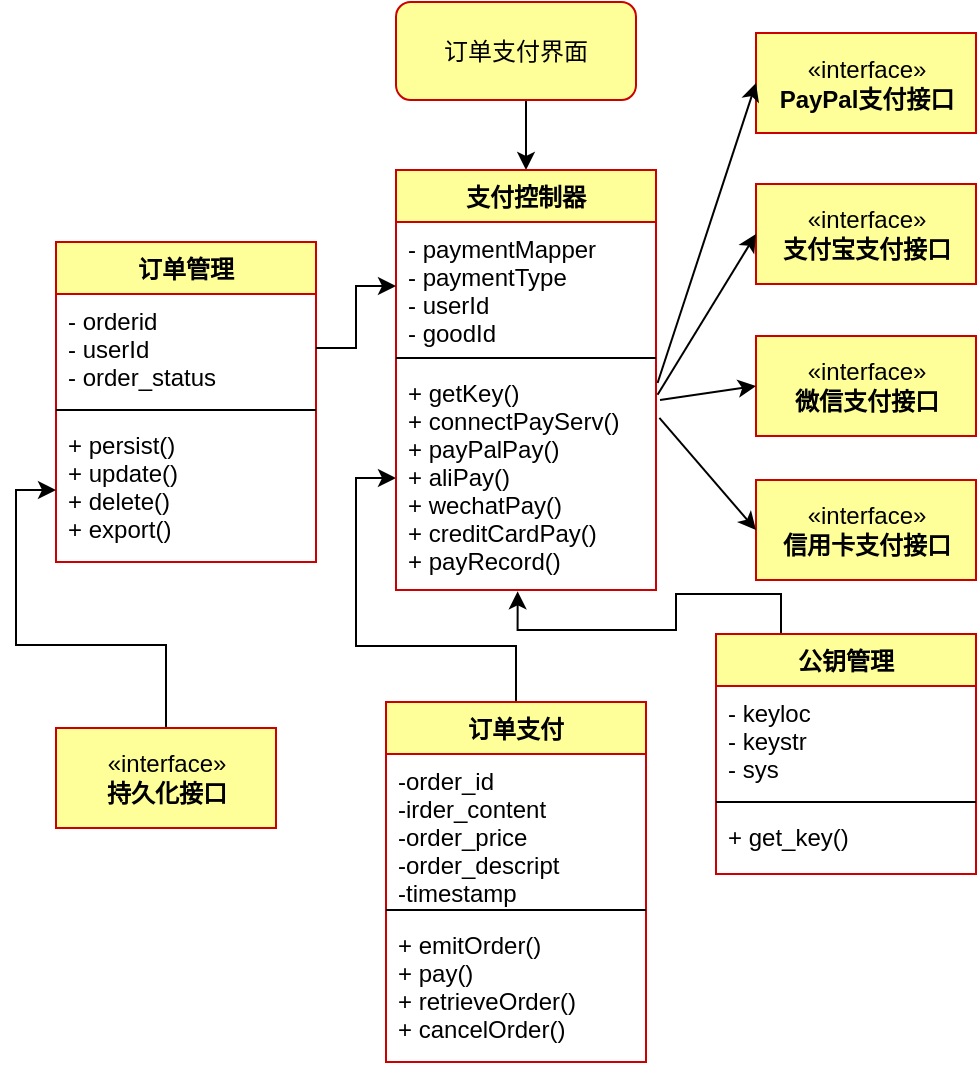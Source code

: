 <mxfile version="11.0.5" type="github"><diagram name="Page-1" id="c4acf3e9-155e-7222-9cf6-157b1a14988f"><mxGraphModel dx="2035" dy="1737" grid="1" gridSize="10" guides="1" tooltips="1" connect="1" arrows="1" fold="1" page="1" pageScale="1" pageWidth="850" pageHeight="1100" background="#ffffff" math="0" shadow="0"><root><mxCell id="0"/><mxCell id="1" parent="0"/><mxCell id="I-PTcZEypuZ6dtIS7MOa-42" style="edgeStyle=orthogonalEdgeStyle;rounded=0;orthogonalLoop=1;jettySize=auto;html=1;exitX=0.5;exitY=1;exitDx=0;exitDy=0;entryX=0.5;entryY=0;entryDx=0;entryDy=0;" edge="1" parent="1" source="fhbrjt48nrRsmiYLzGj1-1" target="I-PTcZEypuZ6dtIS7MOa-10"><mxGeometry relative="1" as="geometry"/></mxCell><mxCell id="fhbrjt48nrRsmiYLzGj1-1" value="订单支付界面" style="rounded=1;whiteSpace=wrap;html=1;fillColor=#FFFF99;strokeColor=#CC0000;strokeWidth=1;" parent="1" vertex="1"><mxGeometry x="50" y="-40" width="120" height="49" as="geometry"/></mxCell><mxCell id="I-PTcZEypuZ6dtIS7MOa-36" value="" style="edgeStyle=orthogonalEdgeStyle;rounded=0;orthogonalLoop=1;jettySize=auto;html=1;" edge="1" parent="1" source="I-PTcZEypuZ6dtIS7MOa-1" target="I-PTcZEypuZ6dtIS7MOa-13"><mxGeometry relative="1" as="geometry"/></mxCell><mxCell id="I-PTcZEypuZ6dtIS7MOa-1" value="订单支付" style="swimlane;fontStyle=1;align=center;verticalAlign=top;childLayout=stackLayout;horizontal=1;startSize=26;horizontalStack=0;resizeParent=1;resizeParentMax=0;resizeLast=0;collapsible=1;marginBottom=0;strokeColor=#CC0000;strokeWidth=1;fillColor=#FFFF99;" vertex="1" parent="1"><mxGeometry x="45" y="310" width="130" height="180" as="geometry"/></mxCell><mxCell id="I-PTcZEypuZ6dtIS7MOa-2" value="-order_id&#10;-irder_content&#10;-order_price&#10;-order_descript&#10;-timestamp" style="text;strokeColor=none;fillColor=none;align=left;verticalAlign=top;spacingLeft=4;spacingRight=4;overflow=hidden;rotatable=0;points=[[0,0.5],[1,0.5]];portConstraint=eastwest;" vertex="1" parent="I-PTcZEypuZ6dtIS7MOa-1"><mxGeometry y="26" width="130" height="74" as="geometry"/></mxCell><mxCell id="I-PTcZEypuZ6dtIS7MOa-3" value="" style="line;strokeWidth=1;fillColor=none;align=left;verticalAlign=middle;spacingTop=-1;spacingLeft=3;spacingRight=3;rotatable=0;labelPosition=right;points=[];portConstraint=eastwest;" vertex="1" parent="I-PTcZEypuZ6dtIS7MOa-1"><mxGeometry y="100" width="130" height="8" as="geometry"/></mxCell><mxCell id="I-PTcZEypuZ6dtIS7MOa-4" value="+ emitOrder()&#10;+ pay()&#10;+ retrieveOrder()&#10;+ cancelOrder()&#10;&#10;" style="text;strokeColor=none;fillColor=none;align=left;verticalAlign=top;spacingLeft=4;spacingRight=4;overflow=hidden;rotatable=0;points=[[0,0.5],[1,0.5]];portConstraint=eastwest;" vertex="1" parent="I-PTcZEypuZ6dtIS7MOa-1"><mxGeometry y="108" width="130" height="72" as="geometry"/></mxCell><mxCell id="I-PTcZEypuZ6dtIS7MOa-5" value="«interface»&lt;br&gt;&lt;b&gt;支付宝支付接口&lt;/b&gt;" style="html=1;strokeColor=#CC0000;strokeWidth=1;fillColor=#FFFF99;" vertex="1" parent="1"><mxGeometry x="230" y="51" width="110" height="50" as="geometry"/></mxCell><mxCell id="I-PTcZEypuZ6dtIS7MOa-37" style="edgeStyle=orthogonalEdgeStyle;rounded=0;orthogonalLoop=1;jettySize=auto;html=1;exitX=0.25;exitY=0;exitDx=0;exitDy=0;entryX=0.468;entryY=1.006;entryDx=0;entryDy=0;entryPerimeter=0;" edge="1" parent="1" source="I-PTcZEypuZ6dtIS7MOa-6" target="I-PTcZEypuZ6dtIS7MOa-13"><mxGeometry relative="1" as="geometry"/></mxCell><mxCell id="I-PTcZEypuZ6dtIS7MOa-6" value="公钥管理" style="swimlane;fontStyle=1;align=center;verticalAlign=top;childLayout=stackLayout;horizontal=1;startSize=26;horizontalStack=0;resizeParent=1;resizeParentMax=0;resizeLast=0;collapsible=1;marginBottom=0;strokeColor=#CC0000;strokeWidth=1;fillColor=#FFFF99;" vertex="1" parent="1"><mxGeometry x="210" y="276" width="130" height="120" as="geometry"/></mxCell><mxCell id="I-PTcZEypuZ6dtIS7MOa-7" value="- keyloc&#10;- keystr&#10;- sys&#10;" style="text;strokeColor=none;fillColor=none;align=left;verticalAlign=top;spacingLeft=4;spacingRight=4;overflow=hidden;rotatable=0;points=[[0,0.5],[1,0.5]];portConstraint=eastwest;" vertex="1" parent="I-PTcZEypuZ6dtIS7MOa-6"><mxGeometry y="26" width="130" height="54" as="geometry"/></mxCell><mxCell id="I-PTcZEypuZ6dtIS7MOa-8" value="" style="line;strokeWidth=1;fillColor=none;align=left;verticalAlign=middle;spacingTop=-1;spacingLeft=3;spacingRight=3;rotatable=0;labelPosition=right;points=[];portConstraint=eastwest;" vertex="1" parent="I-PTcZEypuZ6dtIS7MOa-6"><mxGeometry y="80" width="130" height="8" as="geometry"/></mxCell><mxCell id="I-PTcZEypuZ6dtIS7MOa-9" value="+ get_key()" style="text;strokeColor=none;fillColor=none;align=left;verticalAlign=top;spacingLeft=4;spacingRight=4;overflow=hidden;rotatable=0;points=[[0,0.5],[1,0.5]];portConstraint=eastwest;" vertex="1" parent="I-PTcZEypuZ6dtIS7MOa-6"><mxGeometry y="88" width="130" height="32" as="geometry"/></mxCell><mxCell id="I-PTcZEypuZ6dtIS7MOa-10" value="支付控制器" style="swimlane;fontStyle=1;align=center;verticalAlign=top;childLayout=stackLayout;horizontal=1;startSize=26;horizontalStack=0;resizeParent=1;resizeParentMax=0;resizeLast=0;collapsible=1;marginBottom=0;strokeColor=#CC0000;strokeWidth=1;fillColor=#FFFF99;" vertex="1" parent="1"><mxGeometry x="50" y="44" width="130" height="210" as="geometry"/></mxCell><mxCell id="I-PTcZEypuZ6dtIS7MOa-11" value="- paymentMapper&#10;- paymentType&#10;- userId&#10;- goodId" style="text;strokeColor=none;fillColor=none;align=left;verticalAlign=top;spacingLeft=4;spacingRight=4;overflow=hidden;rotatable=0;points=[[0,0.5],[1,0.5]];portConstraint=eastwest;" vertex="1" parent="I-PTcZEypuZ6dtIS7MOa-10"><mxGeometry y="26" width="130" height="64" as="geometry"/></mxCell><mxCell id="I-PTcZEypuZ6dtIS7MOa-12" value="" style="line;strokeWidth=1;fillColor=none;align=left;verticalAlign=middle;spacingTop=-1;spacingLeft=3;spacingRight=3;rotatable=0;labelPosition=right;points=[];portConstraint=eastwest;" vertex="1" parent="I-PTcZEypuZ6dtIS7MOa-10"><mxGeometry y="90" width="130" height="8" as="geometry"/></mxCell><mxCell id="I-PTcZEypuZ6dtIS7MOa-13" value="+ getKey()&#10;+ connectPayServ()&#10;+ payPalPay()&#10;+ aliPay()&#10;+ wechatPay()&#10;+ creditCardPay()&#10;+ payRecord()&#10;&#10;" style="text;strokeColor=none;fillColor=none;align=left;verticalAlign=top;spacingLeft=4;spacingRight=4;overflow=hidden;rotatable=0;points=[[0,0.5],[1,0.5]];portConstraint=eastwest;" vertex="1" parent="I-PTcZEypuZ6dtIS7MOa-10"><mxGeometry y="98" width="130" height="112" as="geometry"/></mxCell><mxCell id="I-PTcZEypuZ6dtIS7MOa-23" value="«interface»&lt;br&gt;&lt;b&gt;微信支付接口&lt;/b&gt;" style="html=1;strokeColor=#CC0000;strokeWidth=1;fillColor=#FFFF99;" vertex="1" parent="1"><mxGeometry x="230" y="127" width="110" height="50" as="geometry"/></mxCell><mxCell id="I-PTcZEypuZ6dtIS7MOa-24" value="«interface»&lt;br&gt;&lt;b&gt;信用卡支付接口&lt;/b&gt;" style="html=1;strokeColor=#CC0000;strokeWidth=1;fillColor=#FFFF99;" vertex="1" parent="1"><mxGeometry x="230" y="199" width="110" height="50" as="geometry"/></mxCell><mxCell id="I-PTcZEypuZ6dtIS7MOa-25" value="«interface»&lt;br&gt;&lt;b&gt;PayPal支付接口&lt;/b&gt;" style="html=1;strokeColor=#CC0000;strokeWidth=1;fillColor=#FFFF99;" vertex="1" parent="1"><mxGeometry x="230" y="-24.5" width="110" height="50" as="geometry"/></mxCell><mxCell id="I-PTcZEypuZ6dtIS7MOa-26" value="订单管理" style="swimlane;fontStyle=1;align=center;verticalAlign=top;childLayout=stackLayout;horizontal=1;startSize=26;horizontalStack=0;resizeParent=1;resizeParentMax=0;resizeLast=0;collapsible=1;marginBottom=0;strokeColor=#CC0000;strokeWidth=1;fillColor=#FFFF99;" vertex="1" parent="1"><mxGeometry x="-120" y="80" width="130" height="160" as="geometry"/></mxCell><mxCell id="I-PTcZEypuZ6dtIS7MOa-27" value="- orderid&#10;- userId&#10;- order_status&#10;" style="text;strokeColor=none;fillColor=none;align=left;verticalAlign=top;spacingLeft=4;spacingRight=4;overflow=hidden;rotatable=0;points=[[0,0.5],[1,0.5]];portConstraint=eastwest;" vertex="1" parent="I-PTcZEypuZ6dtIS7MOa-26"><mxGeometry y="26" width="130" height="54" as="geometry"/></mxCell><mxCell id="I-PTcZEypuZ6dtIS7MOa-28" value="" style="line;strokeWidth=1;fillColor=none;align=left;verticalAlign=middle;spacingTop=-1;spacingLeft=3;spacingRight=3;rotatable=0;labelPosition=right;points=[];portConstraint=eastwest;" vertex="1" parent="I-PTcZEypuZ6dtIS7MOa-26"><mxGeometry y="80" width="130" height="8" as="geometry"/></mxCell><mxCell id="I-PTcZEypuZ6dtIS7MOa-29" value="+ persist()&#10;+ update()&#10;+ delete()&#10;+ export()&#10;&#10;" style="text;strokeColor=none;fillColor=none;align=left;verticalAlign=top;spacingLeft=4;spacingRight=4;overflow=hidden;rotatable=0;points=[[0,0.5],[1,0.5]];portConstraint=eastwest;" vertex="1" parent="I-PTcZEypuZ6dtIS7MOa-26"><mxGeometry y="88" width="130" height="72" as="geometry"/></mxCell><mxCell id="I-PTcZEypuZ6dtIS7MOa-38" value="" style="edgeStyle=orthogonalEdgeStyle;rounded=0;orthogonalLoop=1;jettySize=auto;html=1;" edge="1" parent="1" source="I-PTcZEypuZ6dtIS7MOa-30" target="I-PTcZEypuZ6dtIS7MOa-29"><mxGeometry relative="1" as="geometry"/></mxCell><mxCell id="I-PTcZEypuZ6dtIS7MOa-30" value="«interface»&lt;br&gt;&lt;b&gt;持久化接口&lt;/b&gt;" style="html=1;strokeColor=#CC0000;strokeWidth=1;fillColor=#FFFF99;" vertex="1" parent="1"><mxGeometry x="-120" y="323" width="110" height="50" as="geometry"/></mxCell><mxCell id="I-PTcZEypuZ6dtIS7MOa-31" value="" style="endArrow=classic;html=1;entryX=0;entryY=0.5;entryDx=0;entryDy=0;exitX=1.006;exitY=0.076;exitDx=0;exitDy=0;exitPerimeter=0;" edge="1" parent="1" source="I-PTcZEypuZ6dtIS7MOa-13" target="I-PTcZEypuZ6dtIS7MOa-25"><mxGeometry width="50" height="50" relative="1" as="geometry"><mxPoint x="680" y="110" as="sourcePoint"/><mxPoint x="730" y="60" as="targetPoint"/></mxGeometry></mxCell><mxCell id="I-PTcZEypuZ6dtIS7MOa-32" value="" style="endArrow=classic;html=1;entryX=0;entryY=0.5;entryDx=0;entryDy=0;exitX=1.006;exitY=0.128;exitDx=0;exitDy=0;exitPerimeter=0;" edge="1" parent="1" source="I-PTcZEypuZ6dtIS7MOa-13" target="I-PTcZEypuZ6dtIS7MOa-5"><mxGeometry width="50" height="50" relative="1" as="geometry"><mxPoint x="190.78" y="160.512" as="sourcePoint"/><mxPoint x="240" y="10.5" as="targetPoint"/></mxGeometry></mxCell><mxCell id="I-PTcZEypuZ6dtIS7MOa-33" value="" style="endArrow=classic;html=1;entryX=0;entryY=0.5;entryDx=0;entryDy=0;" edge="1" parent="1" target="I-PTcZEypuZ6dtIS7MOa-23"><mxGeometry width="50" height="50" relative="1" as="geometry"><mxPoint x="182" y="159" as="sourcePoint"/><mxPoint x="250" y="20.5" as="targetPoint"/></mxGeometry></mxCell><mxCell id="I-PTcZEypuZ6dtIS7MOa-34" value="" style="endArrow=classic;html=1;exitX=1.013;exitY=0.232;exitDx=0;exitDy=0;exitPerimeter=0;entryX=0;entryY=0.5;entryDx=0;entryDy=0;" edge="1" parent="1" source="I-PTcZEypuZ6dtIS7MOa-13" target="I-PTcZEypuZ6dtIS7MOa-24"><mxGeometry width="50" height="50" relative="1" as="geometry"><mxPoint x="210.78" y="180.512" as="sourcePoint"/><mxPoint x="260" y="30.5" as="targetPoint"/></mxGeometry></mxCell><mxCell id="I-PTcZEypuZ6dtIS7MOa-39" value="" style="edgeStyle=orthogonalEdgeStyle;rounded=0;orthogonalLoop=1;jettySize=auto;html=1;" edge="1" parent="1" source="I-PTcZEypuZ6dtIS7MOa-27" target="I-PTcZEypuZ6dtIS7MOa-11"><mxGeometry relative="1" as="geometry"/></mxCell></root></mxGraphModel></diagram></mxfile>